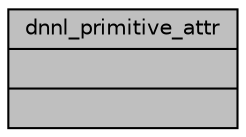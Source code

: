 digraph "dnnl_primitive_attr"
{
 // LATEX_PDF_SIZE
  edge [fontname="Helvetica",fontsize="10",labelfontname="Helvetica",labelfontsize="10"];
  node [fontname="Helvetica",fontsize="10",shape=record];
  Node1 [label="{dnnl_primitive_attr\n||}",height=0.2,width=0.4,color="black", fillcolor="grey75", style="filled", fontcolor="black",tooltip="An opaque structure for primitive descriptor attributes."];
}
